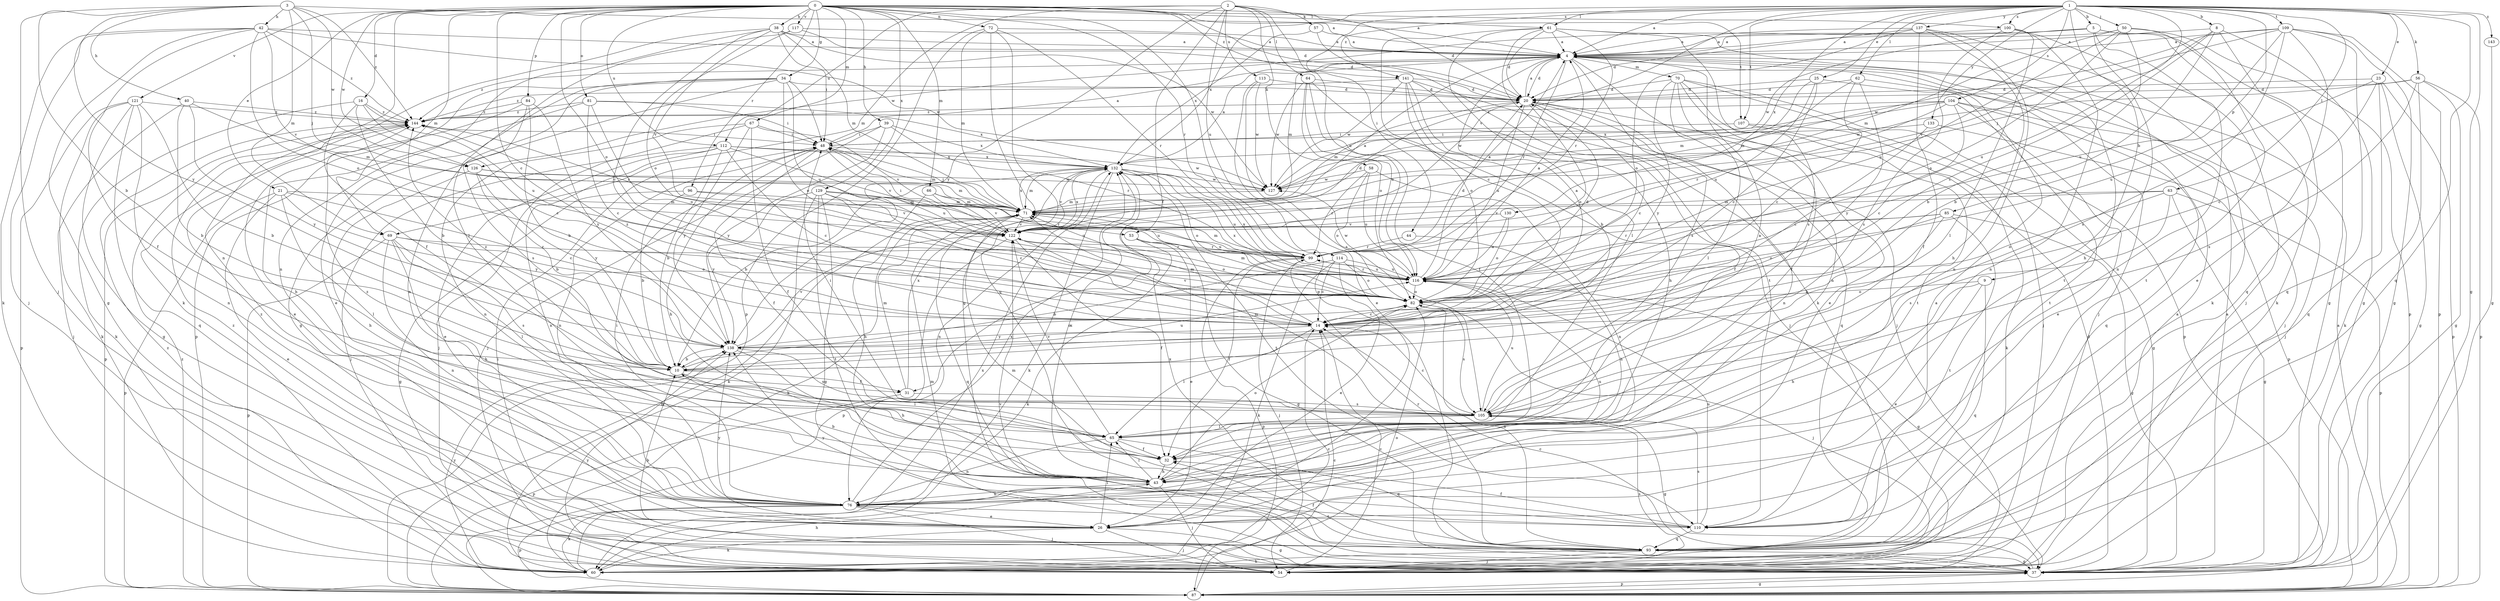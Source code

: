 strict digraph  {
0;
1;
2;
3;
4;
5;
8;
9;
10;
14;
16;
20;
21;
23;
25;
26;
31;
32;
34;
37;
38;
39;
40;
42;
43;
44;
48;
50;
53;
54;
56;
57;
58;
60;
61;
62;
63;
64;
65;
66;
67;
69;
70;
71;
72;
76;
81;
82;
84;
85;
87;
93;
96;
99;
100;
104;
105;
107;
109;
110;
112;
113;
114;
116;
117;
121;
122;
126;
127;
129;
130;
132;
133;
137;
138;
141;
143;
144;
0 -> 4  [label=a];
0 -> 14  [label=c];
0 -> 16  [label=d];
0 -> 20  [label=d];
0 -> 21  [label=e];
0 -> 34  [label=g];
0 -> 37  [label=g];
0 -> 38  [label=h];
0 -> 39  [label=h];
0 -> 61  [label=l];
0 -> 66  [label=m];
0 -> 67  [label=m];
0 -> 69  [label=m];
0 -> 72  [label=n];
0 -> 76  [label=n];
0 -> 81  [label=o];
0 -> 82  [label=o];
0 -> 84  [label=p];
0 -> 96  [label=r];
0 -> 99  [label=r];
0 -> 100  [label=s];
0 -> 107  [label=t];
0 -> 112  [label=u];
0 -> 117  [label=v];
0 -> 121  [label=v];
0 -> 126  [label=w];
0 -> 129  [label=x];
0 -> 141  [label=z];
1 -> 4  [label=a];
1 -> 5  [label=b];
1 -> 8  [label=b];
1 -> 9  [label=b];
1 -> 23  [label=e];
1 -> 25  [label=e];
1 -> 37  [label=g];
1 -> 44  [label=i];
1 -> 50  [label=j];
1 -> 53  [label=j];
1 -> 56  [label=k];
1 -> 61  [label=l];
1 -> 62  [label=l];
1 -> 63  [label=l];
1 -> 85  [label=p];
1 -> 93  [label=q];
1 -> 100  [label=s];
1 -> 104  [label=s];
1 -> 107  [label=t];
1 -> 109  [label=t];
1 -> 122  [label=v];
1 -> 130  [label=x];
1 -> 132  [label=x];
1 -> 133  [label=y];
1 -> 137  [label=y];
1 -> 141  [label=z];
1 -> 143  [label=z];
2 -> 20  [label=d];
2 -> 31  [label=f];
2 -> 57  [label=k];
2 -> 58  [label=k];
2 -> 64  [label=l];
2 -> 69  [label=m];
2 -> 112  [label=u];
2 -> 113  [label=u];
2 -> 114  [label=u];
2 -> 116  [label=u];
2 -> 138  [label=y];
3 -> 4  [label=a];
3 -> 10  [label=b];
3 -> 40  [label=h];
3 -> 42  [label=h];
3 -> 53  [label=j];
3 -> 54  [label=j];
3 -> 69  [label=m];
3 -> 126  [label=w];
3 -> 138  [label=y];
3 -> 144  [label=z];
4 -> 20  [label=d];
4 -> 54  [label=j];
4 -> 70  [label=m];
4 -> 71  [label=m];
4 -> 76  [label=n];
4 -> 99  [label=r];
4 -> 105  [label=s];
4 -> 144  [label=z];
5 -> 4  [label=a];
5 -> 37  [label=g];
5 -> 43  [label=h];
5 -> 60  [label=k];
5 -> 76  [label=n];
5 -> 126  [label=w];
5 -> 127  [label=w];
8 -> 4  [label=a];
8 -> 10  [label=b];
8 -> 14  [label=c];
8 -> 37  [label=g];
8 -> 93  [label=q];
8 -> 116  [label=u];
9 -> 26  [label=e];
9 -> 43  [label=h];
9 -> 82  [label=o];
9 -> 93  [label=q];
10 -> 31  [label=f];
10 -> 65  [label=l];
10 -> 116  [label=u];
10 -> 144  [label=z];
14 -> 4  [label=a];
14 -> 65  [label=l];
14 -> 71  [label=m];
14 -> 122  [label=v];
14 -> 138  [label=y];
14 -> 144  [label=z];
16 -> 10  [label=b];
16 -> 14  [label=c];
16 -> 31  [label=f];
16 -> 60  [label=k];
16 -> 116  [label=u];
16 -> 144  [label=z];
20 -> 4  [label=a];
20 -> 14  [label=c];
20 -> 71  [label=m];
20 -> 76  [label=n];
20 -> 82  [label=o];
20 -> 93  [label=q];
20 -> 116  [label=u];
20 -> 144  [label=z];
21 -> 14  [label=c];
21 -> 26  [label=e];
21 -> 65  [label=l];
21 -> 71  [label=m];
21 -> 87  [label=p];
21 -> 138  [label=y];
23 -> 14  [label=c];
23 -> 20  [label=d];
23 -> 37  [label=g];
23 -> 87  [label=p];
23 -> 93  [label=q];
23 -> 116  [label=u];
25 -> 14  [label=c];
25 -> 20  [label=d];
25 -> 71  [label=m];
25 -> 110  [label=t];
25 -> 116  [label=u];
26 -> 37  [label=g];
26 -> 54  [label=j];
26 -> 60  [label=k];
26 -> 65  [label=l];
26 -> 138  [label=y];
26 -> 144  [label=z];
31 -> 71  [label=m];
31 -> 87  [label=p];
31 -> 105  [label=s];
31 -> 132  [label=x];
32 -> 43  [label=h];
32 -> 144  [label=z];
34 -> 20  [label=d];
34 -> 26  [label=e];
34 -> 37  [label=g];
34 -> 48  [label=i];
34 -> 76  [label=n];
34 -> 82  [label=o];
34 -> 87  [label=p];
34 -> 116  [label=u];
37 -> 4  [label=a];
37 -> 14  [label=c];
37 -> 20  [label=d];
37 -> 48  [label=i];
37 -> 87  [label=p];
37 -> 122  [label=v];
38 -> 4  [label=a];
38 -> 14  [label=c];
38 -> 48  [label=i];
38 -> 60  [label=k];
38 -> 71  [label=m];
38 -> 76  [label=n];
38 -> 122  [label=v];
38 -> 127  [label=w];
39 -> 48  [label=i];
39 -> 54  [label=j];
39 -> 99  [label=r];
39 -> 132  [label=x];
39 -> 138  [label=y];
40 -> 10  [label=b];
40 -> 54  [label=j];
40 -> 71  [label=m];
40 -> 138  [label=y];
40 -> 144  [label=z];
42 -> 4  [label=a];
42 -> 32  [label=f];
42 -> 37  [label=g];
42 -> 54  [label=j];
42 -> 60  [label=k];
42 -> 82  [label=o];
42 -> 122  [label=v];
42 -> 127  [label=w];
42 -> 144  [label=z];
43 -> 10  [label=b];
43 -> 54  [label=j];
43 -> 65  [label=l];
43 -> 76  [label=n];
43 -> 82  [label=o];
43 -> 116  [label=u];
43 -> 132  [label=x];
44 -> 43  [label=h];
44 -> 99  [label=r];
48 -> 4  [label=a];
48 -> 32  [label=f];
48 -> 43  [label=h];
48 -> 71  [label=m];
48 -> 76  [label=n];
48 -> 116  [label=u];
48 -> 132  [label=x];
50 -> 4  [label=a];
50 -> 10  [label=b];
50 -> 71  [label=m];
50 -> 82  [label=o];
50 -> 87  [label=p];
50 -> 110  [label=t];
50 -> 116  [label=u];
53 -> 26  [label=e];
53 -> 37  [label=g];
53 -> 60  [label=k];
53 -> 99  [label=r];
54 -> 4  [label=a];
54 -> 14  [label=c];
54 -> 105  [label=s];
54 -> 138  [label=y];
56 -> 20  [label=d];
56 -> 37  [label=g];
56 -> 60  [label=k];
56 -> 87  [label=p];
56 -> 105  [label=s];
56 -> 127  [label=w];
57 -> 4  [label=a];
57 -> 110  [label=t];
57 -> 132  [label=x];
58 -> 76  [label=n];
58 -> 82  [label=o];
58 -> 99  [label=r];
58 -> 116  [label=u];
58 -> 127  [label=w];
60 -> 14  [label=c];
60 -> 43  [label=h];
60 -> 82  [label=o];
60 -> 132  [label=x];
60 -> 138  [label=y];
60 -> 144  [label=z];
61 -> 4  [label=a];
61 -> 14  [label=c];
61 -> 20  [label=d];
61 -> 60  [label=k];
61 -> 65  [label=l];
61 -> 99  [label=r];
61 -> 105  [label=s];
61 -> 110  [label=t];
62 -> 14  [label=c];
62 -> 20  [label=d];
62 -> 54  [label=j];
62 -> 71  [label=m];
62 -> 138  [label=y];
63 -> 37  [label=g];
63 -> 71  [label=m];
63 -> 82  [label=o];
63 -> 87  [label=p];
63 -> 105  [label=s];
63 -> 122  [label=v];
64 -> 20  [label=d];
64 -> 32  [label=f];
64 -> 54  [label=j];
64 -> 82  [label=o];
64 -> 116  [label=u];
64 -> 127  [label=w];
65 -> 32  [label=f];
65 -> 76  [label=n];
65 -> 93  [label=q];
65 -> 122  [label=v];
66 -> 43  [label=h];
66 -> 71  [label=m];
66 -> 116  [label=u];
66 -> 122  [label=v];
67 -> 32  [label=f];
67 -> 48  [label=i];
67 -> 54  [label=j];
67 -> 76  [label=n];
67 -> 122  [label=v];
67 -> 138  [label=y];
69 -> 43  [label=h];
69 -> 65  [label=l];
69 -> 76  [label=n];
69 -> 82  [label=o];
69 -> 87  [label=p];
69 -> 99  [label=r];
69 -> 105  [label=s];
70 -> 20  [label=d];
70 -> 26  [label=e];
70 -> 32  [label=f];
70 -> 54  [label=j];
70 -> 65  [label=l];
70 -> 87  [label=p];
70 -> 110  [label=t];
70 -> 138  [label=y];
71 -> 48  [label=i];
71 -> 60  [label=k];
71 -> 93  [label=q];
71 -> 116  [label=u];
71 -> 122  [label=v];
71 -> 132  [label=x];
72 -> 4  [label=a];
72 -> 37  [label=g];
72 -> 71  [label=m];
72 -> 87  [label=p];
72 -> 93  [label=q];
72 -> 99  [label=r];
76 -> 26  [label=e];
76 -> 48  [label=i];
76 -> 54  [label=j];
76 -> 60  [label=k];
76 -> 87  [label=p];
76 -> 110  [label=t];
76 -> 132  [label=x];
76 -> 144  [label=z];
81 -> 14  [label=c];
81 -> 43  [label=h];
81 -> 48  [label=i];
81 -> 82  [label=o];
81 -> 132  [label=x];
81 -> 144  [label=z];
82 -> 14  [label=c];
82 -> 20  [label=d];
82 -> 54  [label=j];
82 -> 71  [label=m];
82 -> 105  [label=s];
82 -> 132  [label=x];
84 -> 10  [label=b];
84 -> 26  [label=e];
84 -> 105  [label=s];
84 -> 138  [label=y];
84 -> 144  [label=z];
85 -> 10  [label=b];
85 -> 37  [label=g];
85 -> 82  [label=o];
85 -> 99  [label=r];
85 -> 110  [label=t];
85 -> 122  [label=v];
87 -> 4  [label=a];
87 -> 14  [label=c];
87 -> 37  [label=g];
87 -> 71  [label=m];
87 -> 144  [label=z];
93 -> 4  [label=a];
93 -> 10  [label=b];
93 -> 32  [label=f];
93 -> 37  [label=g];
93 -> 54  [label=j];
93 -> 60  [label=k];
93 -> 71  [label=m];
93 -> 82  [label=o];
93 -> 99  [label=r];
93 -> 132  [label=x];
96 -> 10  [label=b];
96 -> 37  [label=g];
96 -> 71  [label=m];
96 -> 122  [label=v];
99 -> 4  [label=a];
99 -> 32  [label=f];
99 -> 54  [label=j];
99 -> 71  [label=m];
99 -> 87  [label=p];
99 -> 116  [label=u];
100 -> 4  [label=a];
100 -> 54  [label=j];
100 -> 65  [label=l];
100 -> 76  [label=n];
100 -> 105  [label=s];
104 -> 14  [label=c];
104 -> 26  [label=e];
104 -> 54  [label=j];
104 -> 93  [label=q];
104 -> 99  [label=r];
104 -> 127  [label=w];
104 -> 132  [label=x];
104 -> 144  [label=z];
105 -> 4  [label=a];
105 -> 14  [label=c];
105 -> 37  [label=g];
105 -> 48  [label=i];
105 -> 65  [label=l];
105 -> 71  [label=m];
105 -> 116  [label=u];
107 -> 37  [label=g];
107 -> 48  [label=i];
107 -> 60  [label=k];
109 -> 4  [label=a];
109 -> 26  [label=e];
109 -> 37  [label=g];
109 -> 87  [label=p];
109 -> 93  [label=q];
109 -> 105  [label=s];
109 -> 116  [label=u];
109 -> 122  [label=v];
109 -> 127  [label=w];
110 -> 32  [label=f];
110 -> 71  [label=m];
110 -> 93  [label=q];
110 -> 105  [label=s];
110 -> 116  [label=u];
110 -> 138  [label=y];
112 -> 10  [label=b];
112 -> 14  [label=c];
112 -> 26  [label=e];
112 -> 54  [label=j];
112 -> 76  [label=n];
112 -> 122  [label=v];
112 -> 127  [label=w];
112 -> 132  [label=x];
113 -> 20  [label=d];
113 -> 26  [label=e];
113 -> 105  [label=s];
113 -> 127  [label=w];
114 -> 10  [label=b];
114 -> 14  [label=c];
114 -> 26  [label=e];
114 -> 60  [label=k];
114 -> 82  [label=o];
114 -> 116  [label=u];
116 -> 4  [label=a];
116 -> 20  [label=d];
116 -> 37  [label=g];
116 -> 82  [label=o];
116 -> 99  [label=r];
116 -> 127  [label=w];
116 -> 132  [label=x];
117 -> 4  [label=a];
117 -> 20  [label=d];
117 -> 65  [label=l];
117 -> 82  [label=o];
121 -> 10  [label=b];
121 -> 37  [label=g];
121 -> 60  [label=k];
121 -> 76  [label=n];
121 -> 87  [label=p];
121 -> 93  [label=q];
121 -> 144  [label=z];
122 -> 4  [label=a];
122 -> 20  [label=d];
122 -> 32  [label=f];
122 -> 48  [label=i];
122 -> 82  [label=o];
122 -> 87  [label=p];
122 -> 99  [label=r];
122 -> 132  [label=x];
122 -> 144  [label=z];
126 -> 10  [label=b];
126 -> 43  [label=h];
126 -> 71  [label=m];
126 -> 127  [label=w];
126 -> 138  [label=y];
127 -> 71  [label=m];
129 -> 14  [label=c];
129 -> 37  [label=g];
129 -> 60  [label=k];
129 -> 71  [label=m];
129 -> 99  [label=r];
129 -> 110  [label=t];
129 -> 116  [label=u];
129 -> 138  [label=y];
130 -> 82  [label=o];
130 -> 116  [label=u];
130 -> 122  [label=v];
132 -> 4  [label=a];
132 -> 10  [label=b];
132 -> 60  [label=k];
132 -> 71  [label=m];
132 -> 76  [label=n];
132 -> 82  [label=o];
132 -> 110  [label=t];
132 -> 116  [label=u];
132 -> 122  [label=v];
132 -> 127  [label=w];
133 -> 14  [label=c];
133 -> 48  [label=i];
133 -> 87  [label=p];
137 -> 4  [label=a];
137 -> 20  [label=d];
137 -> 32  [label=f];
137 -> 43  [label=h];
137 -> 60  [label=k];
137 -> 76  [label=n];
137 -> 82  [label=o];
138 -> 10  [label=b];
138 -> 43  [label=h];
138 -> 82  [label=o];
138 -> 105  [label=s];
138 -> 122  [label=v];
141 -> 10  [label=b];
141 -> 20  [label=d];
141 -> 32  [label=f];
141 -> 43  [label=h];
141 -> 54  [label=j];
141 -> 82  [label=o];
141 -> 127  [label=w];
141 -> 144  [label=z];
143 -> 37  [label=g];
144 -> 48  [label=i];
144 -> 87  [label=p];
}
